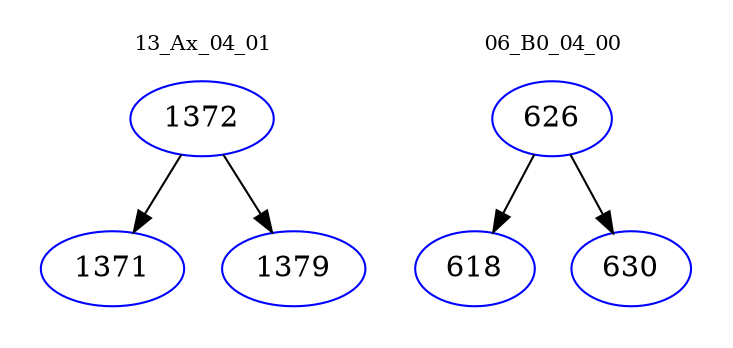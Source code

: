 digraph{
subgraph cluster_0 {
color = white
label = "13_Ax_04_01";
fontsize=10;
T0_1372 [label="1372", color="blue"]
T0_1372 -> T0_1371 [color="black"]
T0_1371 [label="1371", color="blue"]
T0_1372 -> T0_1379 [color="black"]
T0_1379 [label="1379", color="blue"]
}
subgraph cluster_1 {
color = white
label = "06_B0_04_00";
fontsize=10;
T1_626 [label="626", color="blue"]
T1_626 -> T1_618 [color="black"]
T1_618 [label="618", color="blue"]
T1_626 -> T1_630 [color="black"]
T1_630 [label="630", color="blue"]
}
}
